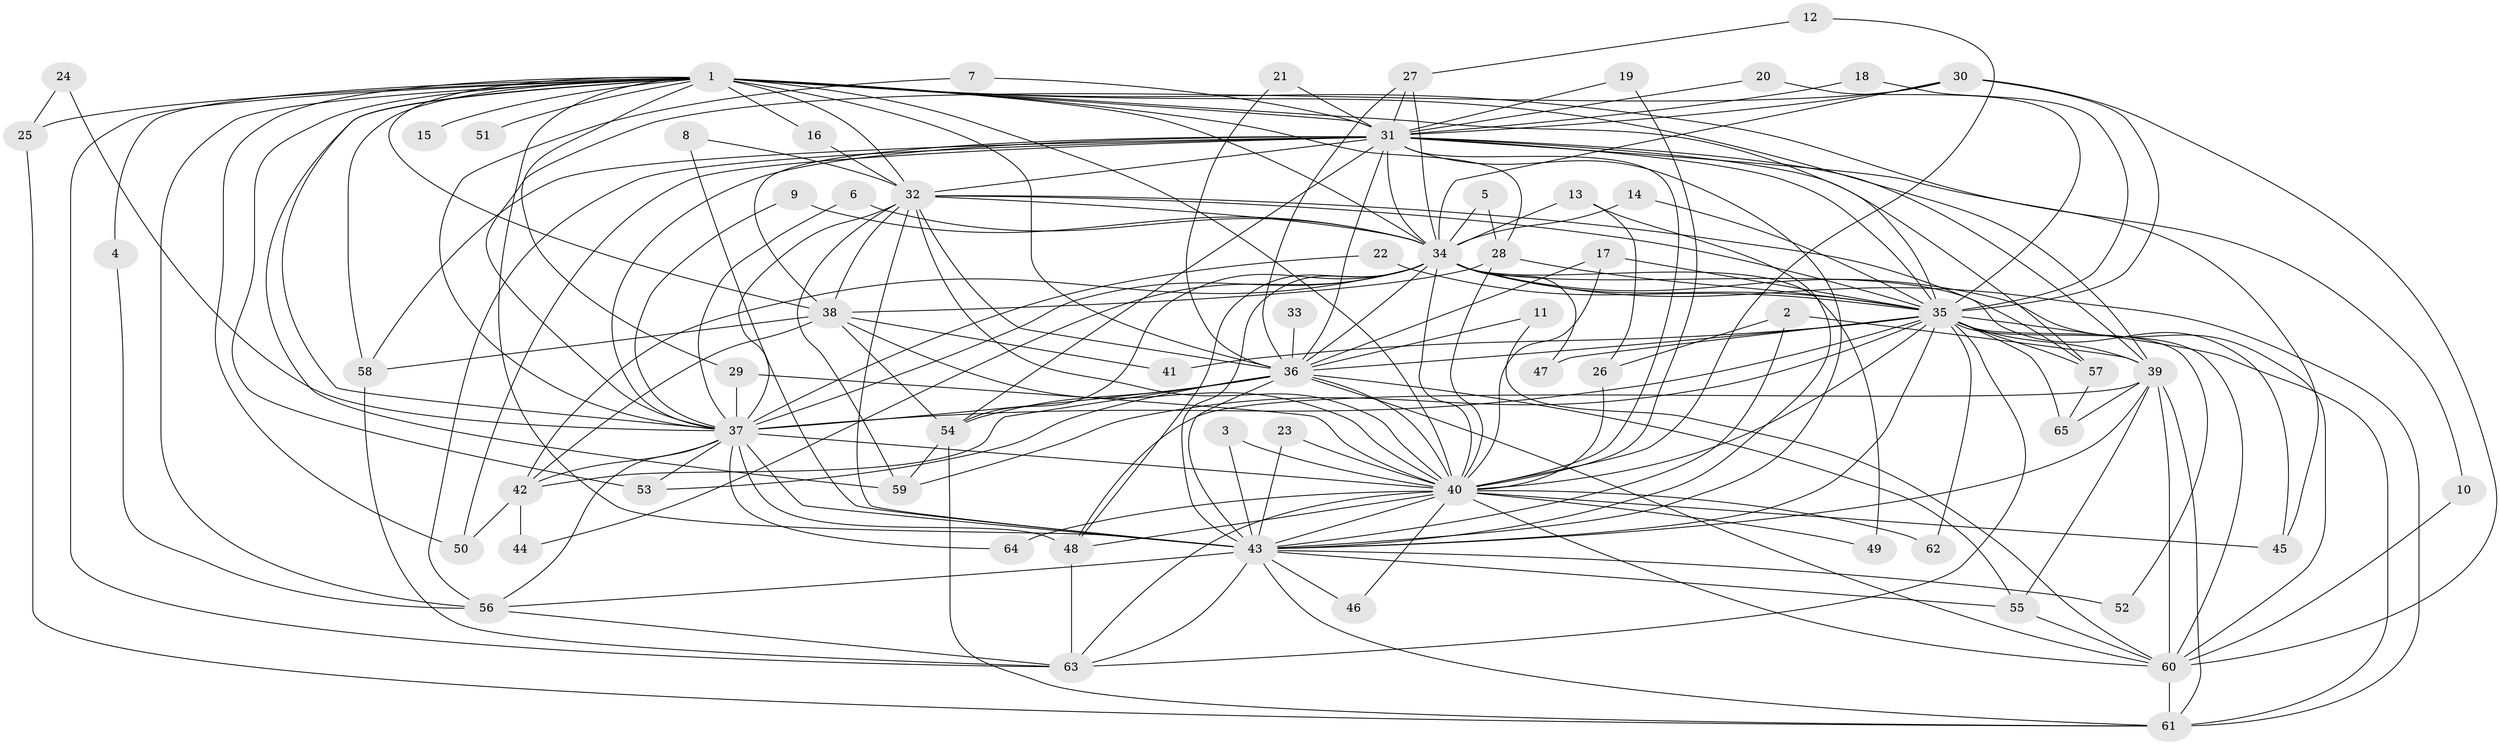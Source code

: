 // original degree distribution, {25: 0.007751937984496124, 16: 0.015503875968992248, 24: 0.007751937984496124, 29: 0.023255813953488372, 26: 0.007751937984496124, 22: 0.007751937984496124, 23: 0.007751937984496124, 10: 0.007751937984496124, 5: 0.05426356589147287, 9: 0.015503875968992248, 4: 0.07751937984496124, 2: 0.5658914728682171, 3: 0.20155038759689922}
// Generated by graph-tools (version 1.1) at 2025/25/03/09/25 03:25:51]
// undirected, 65 vertices, 188 edges
graph export_dot {
graph [start="1"]
  node [color=gray90,style=filled];
  1;
  2;
  3;
  4;
  5;
  6;
  7;
  8;
  9;
  10;
  11;
  12;
  13;
  14;
  15;
  16;
  17;
  18;
  19;
  20;
  21;
  22;
  23;
  24;
  25;
  26;
  27;
  28;
  29;
  30;
  31;
  32;
  33;
  34;
  35;
  36;
  37;
  38;
  39;
  40;
  41;
  42;
  43;
  44;
  45;
  46;
  47;
  48;
  49;
  50;
  51;
  52;
  53;
  54;
  55;
  56;
  57;
  58;
  59;
  60;
  61;
  62;
  63;
  64;
  65;
  1 -- 4 [weight=1.0];
  1 -- 10 [weight=1.0];
  1 -- 15 [weight=1.0];
  1 -- 16 [weight=1.0];
  1 -- 25 [weight=2.0];
  1 -- 28 [weight=1.0];
  1 -- 29 [weight=1.0];
  1 -- 31 [weight=2.0];
  1 -- 32 [weight=3.0];
  1 -- 34 [weight=3.0];
  1 -- 35 [weight=3.0];
  1 -- 36 [weight=2.0];
  1 -- 37 [weight=2.0];
  1 -- 38 [weight=1.0];
  1 -- 39 [weight=1.0];
  1 -- 40 [weight=2.0];
  1 -- 43 [weight=2.0];
  1 -- 50 [weight=1.0];
  1 -- 51 [weight=2.0];
  1 -- 53 [weight=1.0];
  1 -- 56 [weight=1.0];
  1 -- 58 [weight=2.0];
  1 -- 59 [weight=1.0];
  1 -- 63 [weight=1.0];
  2 -- 26 [weight=1.0];
  2 -- 39 [weight=1.0];
  2 -- 43 [weight=1.0];
  3 -- 40 [weight=1.0];
  3 -- 43 [weight=1.0];
  4 -- 56 [weight=1.0];
  5 -- 28 [weight=1.0];
  5 -- 34 [weight=1.0];
  6 -- 34 [weight=1.0];
  6 -- 37 [weight=1.0];
  7 -- 31 [weight=1.0];
  7 -- 37 [weight=1.0];
  8 -- 32 [weight=1.0];
  8 -- 43 [weight=1.0];
  9 -- 34 [weight=1.0];
  9 -- 37 [weight=1.0];
  10 -- 60 [weight=1.0];
  11 -- 36 [weight=1.0];
  11 -- 60 [weight=1.0];
  12 -- 27 [weight=1.0];
  12 -- 40 [weight=1.0];
  13 -- 26 [weight=1.0];
  13 -- 34 [weight=2.0];
  13 -- 43 [weight=1.0];
  14 -- 34 [weight=1.0];
  14 -- 35 [weight=1.0];
  16 -- 32 [weight=1.0];
  17 -- 35 [weight=1.0];
  17 -- 36 [weight=1.0];
  17 -- 40 [weight=1.0];
  18 -- 31 [weight=1.0];
  18 -- 35 [weight=1.0];
  19 -- 31 [weight=1.0];
  19 -- 40 [weight=1.0];
  20 -- 31 [weight=1.0];
  20 -- 35 [weight=1.0];
  21 -- 31 [weight=1.0];
  21 -- 36 [weight=1.0];
  22 -- 35 [weight=1.0];
  22 -- 37 [weight=1.0];
  23 -- 40 [weight=1.0];
  23 -- 43 [weight=1.0];
  24 -- 25 [weight=1.0];
  24 -- 37 [weight=1.0];
  25 -- 61 [weight=1.0];
  26 -- 40 [weight=1.0];
  27 -- 31 [weight=1.0];
  27 -- 34 [weight=1.0];
  27 -- 36 [weight=1.0];
  28 -- 35 [weight=1.0];
  28 -- 38 [weight=1.0];
  28 -- 40 [weight=1.0];
  29 -- 37 [weight=1.0];
  29 -- 40 [weight=1.0];
  30 -- 31 [weight=1.0];
  30 -- 34 [weight=2.0];
  30 -- 35 [weight=1.0];
  30 -- 37 [weight=1.0];
  30 -- 60 [weight=1.0];
  31 -- 32 [weight=1.0];
  31 -- 34 [weight=1.0];
  31 -- 35 [weight=2.0];
  31 -- 36 [weight=1.0];
  31 -- 37 [weight=1.0];
  31 -- 38 [weight=1.0];
  31 -- 39 [weight=1.0];
  31 -- 40 [weight=2.0];
  31 -- 43 [weight=1.0];
  31 -- 45 [weight=1.0];
  31 -- 50 [weight=2.0];
  31 -- 54 [weight=1.0];
  31 -- 56 [weight=1.0];
  31 -- 57 [weight=1.0];
  31 -- 58 [weight=1.0];
  32 -- 34 [weight=1.0];
  32 -- 35 [weight=1.0];
  32 -- 36 [weight=2.0];
  32 -- 37 [weight=2.0];
  32 -- 38 [weight=1.0];
  32 -- 40 [weight=1.0];
  32 -- 43 [weight=1.0];
  32 -- 57 [weight=1.0];
  32 -- 59 [weight=1.0];
  33 -- 36 [weight=1.0];
  34 -- 35 [weight=2.0];
  34 -- 36 [weight=1.0];
  34 -- 37 [weight=1.0];
  34 -- 40 [weight=1.0];
  34 -- 42 [weight=1.0];
  34 -- 43 [weight=1.0];
  34 -- 44 [weight=1.0];
  34 -- 45 [weight=1.0];
  34 -- 47 [weight=1.0];
  34 -- 48 [weight=1.0];
  34 -- 49 [weight=1.0];
  34 -- 54 [weight=1.0];
  34 -- 60 [weight=1.0];
  34 -- 61 [weight=1.0];
  35 -- 36 [weight=1.0];
  35 -- 37 [weight=1.0];
  35 -- 39 [weight=2.0];
  35 -- 40 [weight=1.0];
  35 -- 41 [weight=1.0];
  35 -- 43 [weight=1.0];
  35 -- 47 [weight=1.0];
  35 -- 52 [weight=1.0];
  35 -- 57 [weight=1.0];
  35 -- 59 [weight=1.0];
  35 -- 60 [weight=1.0];
  35 -- 61 [weight=1.0];
  35 -- 62 [weight=1.0];
  35 -- 63 [weight=1.0];
  35 -- 65 [weight=1.0];
  36 -- 37 [weight=2.0];
  36 -- 40 [weight=2.0];
  36 -- 42 [weight=1.0];
  36 -- 43 [weight=1.0];
  36 -- 53 [weight=1.0];
  36 -- 54 [weight=1.0];
  36 -- 55 [weight=1.0];
  36 -- 60 [weight=1.0];
  37 -- 40 [weight=2.0];
  37 -- 42 [weight=1.0];
  37 -- 43 [weight=2.0];
  37 -- 48 [weight=1.0];
  37 -- 53 [weight=1.0];
  37 -- 56 [weight=1.0];
  37 -- 64 [weight=1.0];
  38 -- 40 [weight=1.0];
  38 -- 41 [weight=1.0];
  38 -- 42 [weight=1.0];
  38 -- 54 [weight=1.0];
  38 -- 58 [weight=1.0];
  39 -- 43 [weight=1.0];
  39 -- 48 [weight=1.0];
  39 -- 55 [weight=1.0];
  39 -- 60 [weight=1.0];
  39 -- 61 [weight=1.0];
  39 -- 65 [weight=1.0];
  40 -- 43 [weight=1.0];
  40 -- 45 [weight=1.0];
  40 -- 46 [weight=1.0];
  40 -- 48 [weight=1.0];
  40 -- 49 [weight=1.0];
  40 -- 60 [weight=1.0];
  40 -- 62 [weight=1.0];
  40 -- 63 [weight=1.0];
  40 -- 64 [weight=1.0];
  42 -- 44 [weight=1.0];
  42 -- 50 [weight=1.0];
  43 -- 46 [weight=1.0];
  43 -- 52 [weight=1.0];
  43 -- 55 [weight=1.0];
  43 -- 56 [weight=1.0];
  43 -- 61 [weight=1.0];
  43 -- 63 [weight=1.0];
  48 -- 63 [weight=1.0];
  54 -- 59 [weight=1.0];
  54 -- 61 [weight=1.0];
  55 -- 60 [weight=1.0];
  56 -- 63 [weight=1.0];
  57 -- 65 [weight=1.0];
  58 -- 63 [weight=1.0];
  60 -- 61 [weight=1.0];
}
